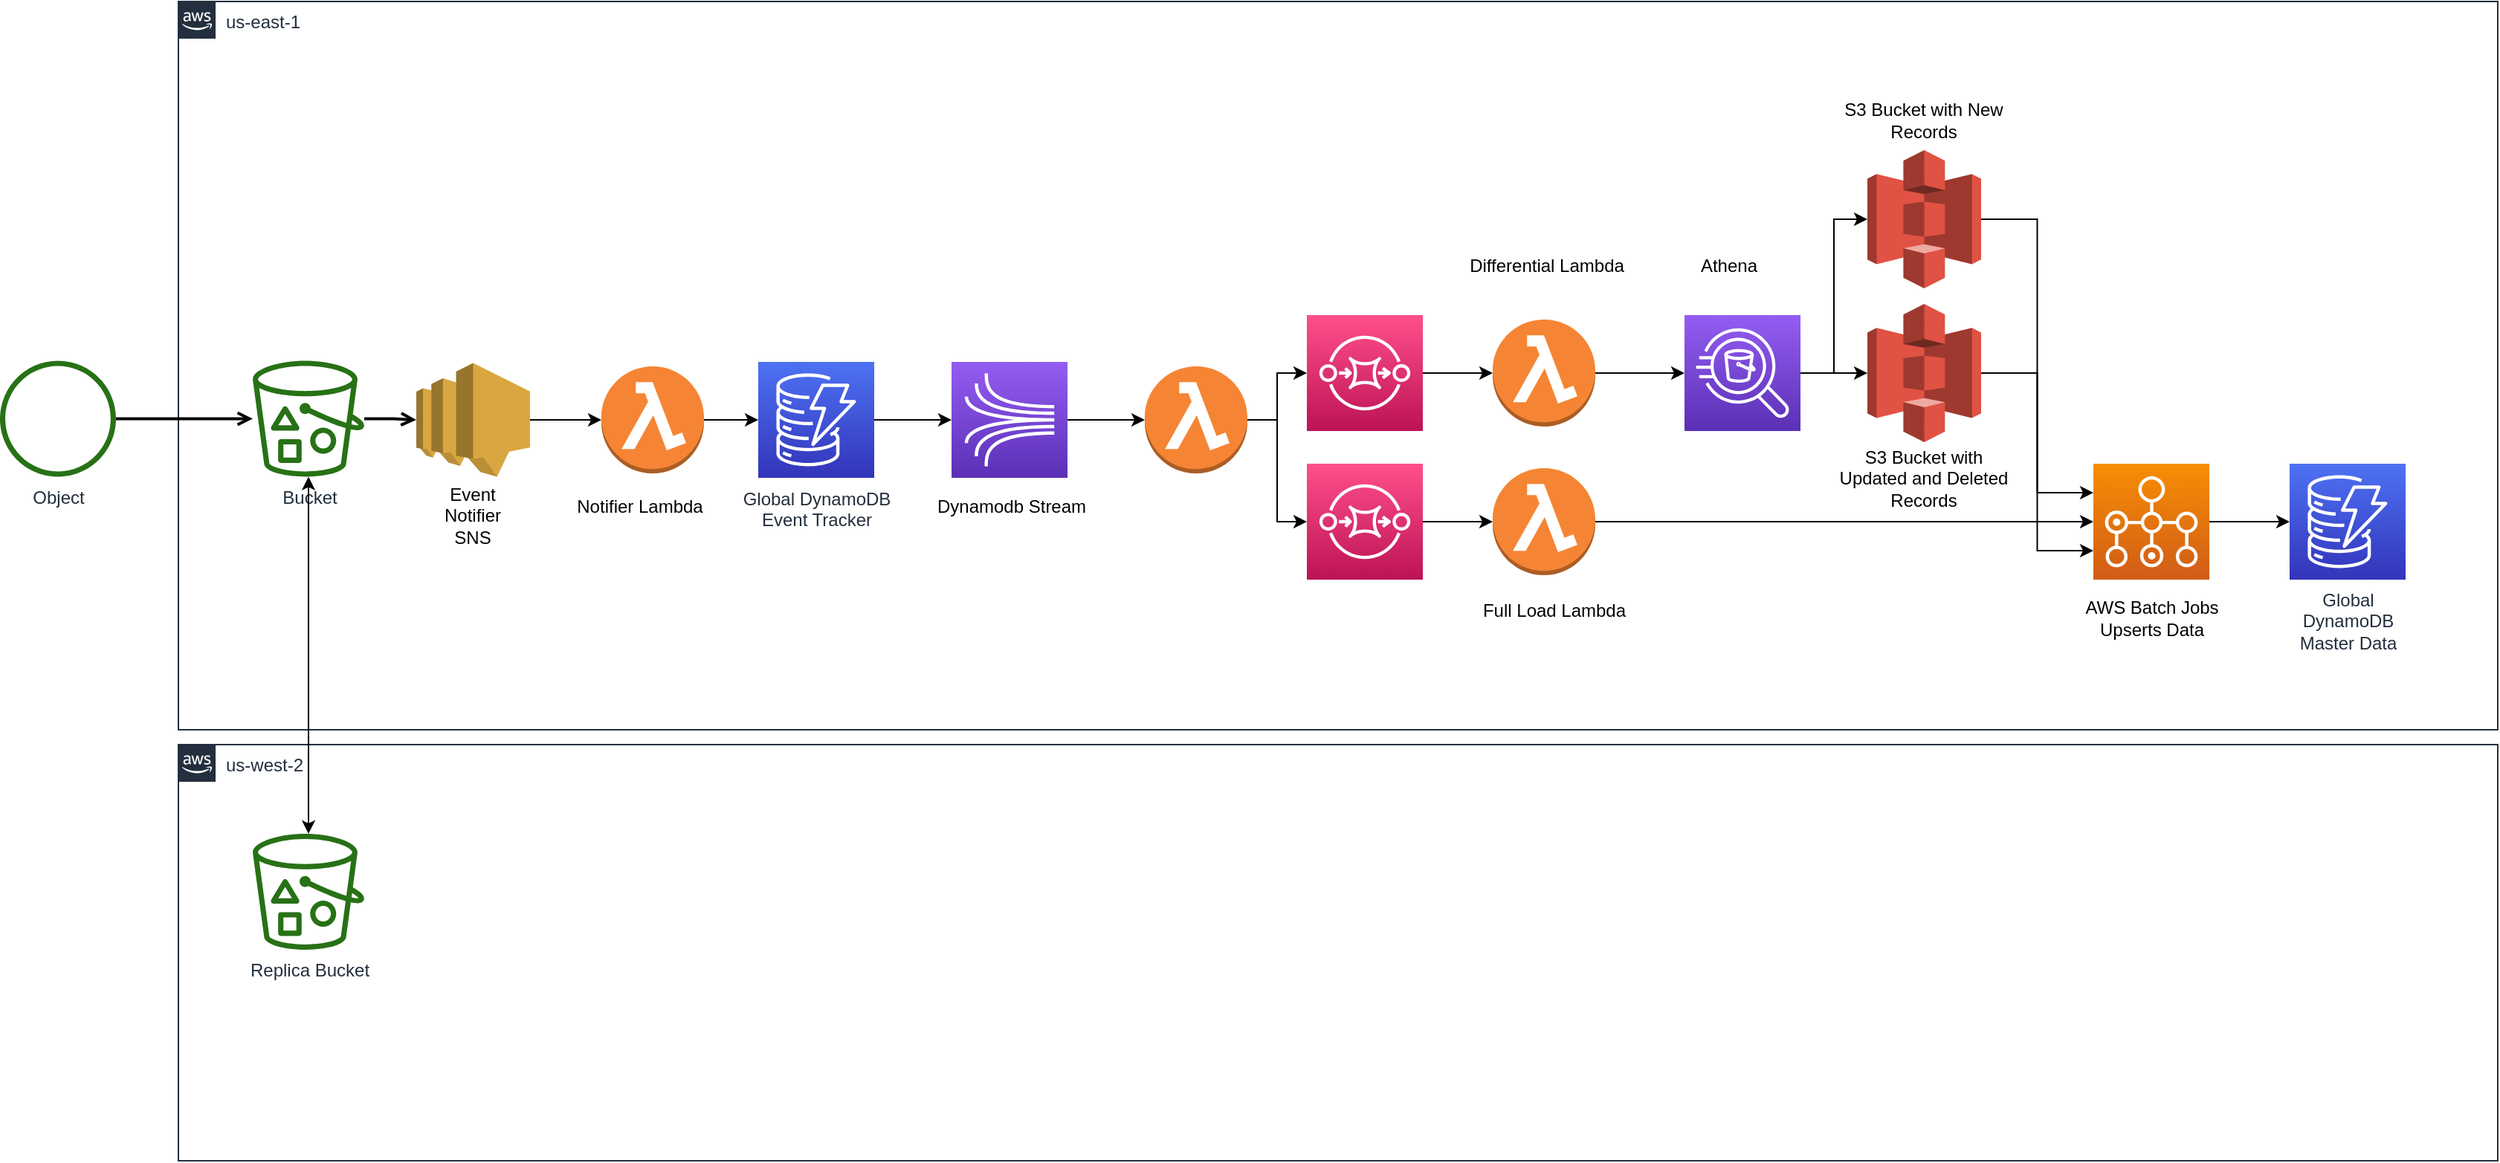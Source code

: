 <mxfile version="16.2.1" type="github">
  <diagram id="Ht1M8jgEwFfnCIfOTk4-" name="Page-1">
    <mxGraphModel dx="2670" dy="785" grid="1" gridSize="10" guides="1" tooltips="1" connect="1" arrows="1" fold="1" page="1" pageScale="1" pageWidth="1169" pageHeight="827" math="0" shadow="0">
      <root>
        <mxCell id="0" />
        <mxCell id="1" parent="0" />
        <mxCell id="UEzPUAAOIrF-is8g5C7q-74" value="us-east-1" style="points=[[0,0],[0.25,0],[0.5,0],[0.75,0],[1,0],[1,0.25],[1,0.5],[1,0.75],[1,1],[0.75,1],[0.5,1],[0.25,1],[0,1],[0,0.75],[0,0.5],[0,0.25]];outlineConnect=0;gradientColor=none;html=1;whiteSpace=wrap;fontSize=12;fontStyle=0;shape=mxgraph.aws4.group;grIcon=mxgraph.aws4.group_aws_cloud_alt;strokeColor=#232F3E;fillColor=none;verticalAlign=top;align=left;spacingLeft=30;fontColor=#232F3E;dashed=0;labelBackgroundColor=#ffffff;container=1;pointerEvents=0;collapsible=0;recursiveResize=0;" parent="1" vertex="1">
          <mxGeometry x="50" y="30" width="1560" height="490" as="geometry" />
        </mxCell>
        <mxCell id="qV9of6L8epfPVTj_8UCJ-4" value="" style="edgeStyle=orthogonalEdgeStyle;rounded=0;orthogonalLoop=1;jettySize=auto;html=1;entryX=0;entryY=0.5;entryDx=0;entryDy=0;entryPerimeter=0;" edge="1" parent="UEzPUAAOIrF-is8g5C7q-74" source="qV9of6L8epfPVTj_8UCJ-1" target="qV9of6L8epfPVTj_8UCJ-44">
          <mxGeometry relative="1" as="geometry" />
        </mxCell>
        <mxCell id="qV9of6L8epfPVTj_8UCJ-1" value="" style="outlineConnect=0;dashed=0;verticalLabelPosition=bottom;verticalAlign=top;align=center;html=1;shape=mxgraph.aws3.sns;fillColor=#D9A741;gradientColor=none;" vertex="1" parent="UEzPUAAOIrF-is8g5C7q-74">
          <mxGeometry x="160" y="243.25" width="76.5" height="76.5" as="geometry" />
        </mxCell>
        <mxCell id="qV9of6L8epfPVTj_8UCJ-10" style="edgeStyle=orthogonalEdgeStyle;rounded=0;orthogonalLoop=1;jettySize=auto;html=1;" edge="1" parent="UEzPUAAOIrF-is8g5C7q-74" source="qV9of6L8epfPVTj_8UCJ-3" target="qV9of6L8epfPVTj_8UCJ-7">
          <mxGeometry relative="1" as="geometry" />
        </mxCell>
        <mxCell id="qV9of6L8epfPVTj_8UCJ-11" style="edgeStyle=orthogonalEdgeStyle;rounded=0;orthogonalLoop=1;jettySize=auto;html=1;" edge="1" parent="UEzPUAAOIrF-is8g5C7q-74" source="qV9of6L8epfPVTj_8UCJ-3" target="qV9of6L8epfPVTj_8UCJ-9">
          <mxGeometry relative="1" as="geometry" />
        </mxCell>
        <mxCell id="qV9of6L8epfPVTj_8UCJ-3" value="" style="outlineConnect=0;dashed=0;verticalLabelPosition=bottom;verticalAlign=top;align=center;html=1;shape=mxgraph.aws3.lambda_function;fillColor=#F58534;gradientColor=none;" vertex="1" parent="UEzPUAAOIrF-is8g5C7q-74">
          <mxGeometry x="650" y="245.5" width="69" height="72" as="geometry" />
        </mxCell>
        <mxCell id="qV9of6L8epfPVTj_8UCJ-48" value="" style="edgeStyle=orthogonalEdgeStyle;rounded=0;orthogonalLoop=1;jettySize=auto;html=1;" edge="1" parent="UEzPUAAOIrF-is8g5C7q-74" source="UEzPUAAOIrF-is8g5C7q-87" target="qV9of6L8epfPVTj_8UCJ-46">
          <mxGeometry relative="1" as="geometry" />
        </mxCell>
        <mxCell id="UEzPUAAOIrF-is8g5C7q-87" value="Global DynamoDB&lt;br&gt;Event Tracker" style="outlineConnect=0;fontColor=#232F3E;gradientColor=#4D72F3;gradientDirection=north;fillColor=#3334B9;strokeColor=#ffffff;dashed=0;verticalLabelPosition=bottom;verticalAlign=top;align=center;html=1;fontSize=12;fontStyle=0;aspect=fixed;shape=mxgraph.aws4.resourceIcon;resIcon=mxgraph.aws4.dynamodb;labelBackgroundColor=#ffffff;" parent="UEzPUAAOIrF-is8g5C7q-74" vertex="1">
          <mxGeometry x="390" y="242.5" width="78" height="78" as="geometry" />
        </mxCell>
        <mxCell id="qV9of6L8epfPVTj_8UCJ-6" value="Event Notifier SNS" style="text;html=1;strokeColor=none;fillColor=none;align=center;verticalAlign=middle;whiteSpace=wrap;rounded=0;" vertex="1" parent="UEzPUAAOIrF-is8g5C7q-74">
          <mxGeometry x="168" y="331" width="60" height="30" as="geometry" />
        </mxCell>
        <mxCell id="qV9of6L8epfPVTj_8UCJ-13" value="" style="edgeStyle=orthogonalEdgeStyle;rounded=0;orthogonalLoop=1;jettySize=auto;html=1;" edge="1" parent="UEzPUAAOIrF-is8g5C7q-74" source="qV9of6L8epfPVTj_8UCJ-7" target="qV9of6L8epfPVTj_8UCJ-12">
          <mxGeometry relative="1" as="geometry" />
        </mxCell>
        <mxCell id="qV9of6L8epfPVTj_8UCJ-7" value="" style="sketch=0;points=[[0,0,0],[0.25,0,0],[0.5,0,0],[0.75,0,0],[1,0,0],[0,1,0],[0.25,1,0],[0.5,1,0],[0.75,1,0],[1,1,0],[0,0.25,0],[0,0.5,0],[0,0.75,0],[1,0.25,0],[1,0.5,0],[1,0.75,0]];outlineConnect=0;fontColor=#232F3E;gradientColor=#FF4F8B;gradientDirection=north;fillColor=#BC1356;strokeColor=#ffffff;dashed=0;verticalLabelPosition=bottom;verticalAlign=top;align=center;html=1;fontSize=12;fontStyle=0;aspect=fixed;shape=mxgraph.aws4.resourceIcon;resIcon=mxgraph.aws4.sqs;" vertex="1" parent="UEzPUAAOIrF-is8g5C7q-74">
          <mxGeometry x="759" y="211" width="78" height="78" as="geometry" />
        </mxCell>
        <mxCell id="qV9of6L8epfPVTj_8UCJ-15" value="" style="edgeStyle=orthogonalEdgeStyle;rounded=0;orthogonalLoop=1;jettySize=auto;html=1;" edge="1" parent="UEzPUAAOIrF-is8g5C7q-74" source="qV9of6L8epfPVTj_8UCJ-9" target="qV9of6L8epfPVTj_8UCJ-14">
          <mxGeometry relative="1" as="geometry" />
        </mxCell>
        <mxCell id="qV9of6L8epfPVTj_8UCJ-9" value="" style="sketch=0;points=[[0,0,0],[0.25,0,0],[0.5,0,0],[0.75,0,0],[1,0,0],[0,1,0],[0.25,1,0],[0.5,1,0],[0.75,1,0],[1,1,0],[0,0.25,0],[0,0.5,0],[0,0.75,0],[1,0.25,0],[1,0.5,0],[1,0.75,0]];outlineConnect=0;fontColor=#232F3E;gradientColor=#FF4F8B;gradientDirection=north;fillColor=#BC1356;strokeColor=#ffffff;dashed=0;verticalLabelPosition=bottom;verticalAlign=top;align=center;html=1;fontSize=12;fontStyle=0;aspect=fixed;shape=mxgraph.aws4.resourceIcon;resIcon=mxgraph.aws4.sqs;" vertex="1" parent="UEzPUAAOIrF-is8g5C7q-74">
          <mxGeometry x="759" y="311" width="78" height="78" as="geometry" />
        </mxCell>
        <mxCell id="qV9of6L8epfPVTj_8UCJ-12" value="" style="outlineConnect=0;dashed=0;verticalLabelPosition=bottom;verticalAlign=top;align=center;html=1;shape=mxgraph.aws3.lambda_function;fillColor=#F58534;gradientColor=none;" vertex="1" parent="UEzPUAAOIrF-is8g5C7q-74">
          <mxGeometry x="884" y="214" width="69" height="72" as="geometry" />
        </mxCell>
        <mxCell id="qV9of6L8epfPVTj_8UCJ-14" value="" style="outlineConnect=0;dashed=0;verticalLabelPosition=bottom;verticalAlign=top;align=center;html=1;shape=mxgraph.aws3.lambda_function;fillColor=#F58534;gradientColor=none;" vertex="1" parent="UEzPUAAOIrF-is8g5C7q-74">
          <mxGeometry x="884" y="314" width="69" height="72" as="geometry" />
        </mxCell>
        <mxCell id="qV9of6L8epfPVTj_8UCJ-36" style="edgeStyle=orthogonalEdgeStyle;rounded=0;orthogonalLoop=1;jettySize=auto;html=1;" edge="1" parent="UEzPUAAOIrF-is8g5C7q-74" source="qV9of6L8epfPVTj_8UCJ-17" target="qV9of6L8epfPVTj_8UCJ-35">
          <mxGeometry relative="1" as="geometry" />
        </mxCell>
        <mxCell id="qV9of6L8epfPVTj_8UCJ-40" style="edgeStyle=orthogonalEdgeStyle;rounded=0;orthogonalLoop=1;jettySize=auto;html=1;entryX=0;entryY=0.5;entryDx=0;entryDy=0;entryPerimeter=0;" edge="1" parent="UEzPUAAOIrF-is8g5C7q-74" source="qV9of6L8epfPVTj_8UCJ-17" target="qV9of6L8epfPVTj_8UCJ-19">
          <mxGeometry relative="1" as="geometry" />
        </mxCell>
        <mxCell id="qV9of6L8epfPVTj_8UCJ-17" value="" style="sketch=0;points=[[0,0,0],[0.25,0,0],[0.5,0,0],[0.75,0,0],[1,0,0],[0,1,0],[0.25,1,0],[0.5,1,0],[0.75,1,0],[1,1,0],[0,0.25,0],[0,0.5,0],[0,0.75,0],[1,0.25,0],[1,0.5,0],[1,0.75,0]];outlineConnect=0;fontColor=#232F3E;gradientColor=#945DF2;gradientDirection=north;fillColor=#5A30B5;strokeColor=#ffffff;dashed=0;verticalLabelPosition=bottom;verticalAlign=top;align=center;html=1;fontSize=12;fontStyle=0;aspect=fixed;shape=mxgraph.aws4.resourceIcon;resIcon=mxgraph.aws4.athena;" vertex="1" parent="UEzPUAAOIrF-is8g5C7q-74">
          <mxGeometry x="1013" y="211" width="78" height="78" as="geometry" />
        </mxCell>
        <mxCell id="UEzPUAAOIrF-is8g5C7q-92" value="" style="edgeStyle=orthogonalEdgeStyle;rounded=0;orthogonalLoop=1;jettySize=auto;html=1;endArrow=open;endFill=0;strokeWidth=2;" parent="UEzPUAAOIrF-is8g5C7q-74" source="UEzPUAAOIrF-is8g5C7q-81" edge="1">
          <mxGeometry relative="1" as="geometry">
            <mxPoint x="712" y="488" as="targetPoint" />
          </mxGeometry>
        </mxCell>
        <mxCell id="qV9of6L8epfPVTj_8UCJ-18" value="" style="edgeStyle=orthogonalEdgeStyle;rounded=0;orthogonalLoop=1;jettySize=auto;html=1;" edge="1" parent="UEzPUAAOIrF-is8g5C7q-74" source="qV9of6L8epfPVTj_8UCJ-12" target="qV9of6L8epfPVTj_8UCJ-17">
          <mxGeometry relative="1" as="geometry" />
        </mxCell>
        <mxCell id="qV9of6L8epfPVTj_8UCJ-39" style="edgeStyle=orthogonalEdgeStyle;rounded=0;orthogonalLoop=1;jettySize=auto;html=1;entryX=0;entryY=0.75;entryDx=0;entryDy=0;entryPerimeter=0;" edge="1" parent="UEzPUAAOIrF-is8g5C7q-74" source="qV9of6L8epfPVTj_8UCJ-19" target="qV9of6L8epfPVTj_8UCJ-21">
          <mxGeometry relative="1" as="geometry" />
        </mxCell>
        <mxCell id="qV9of6L8epfPVTj_8UCJ-19" value="" style="outlineConnect=0;dashed=0;verticalLabelPosition=bottom;verticalAlign=top;align=center;html=1;shape=mxgraph.aws3.s3;fillColor=#E05243;gradientColor=none;" vertex="1" parent="UEzPUAAOIrF-is8g5C7q-74">
          <mxGeometry x="1136" y="100" width="76.5" height="93" as="geometry" />
        </mxCell>
        <mxCell id="UEzPUAAOIrF-is8g5C7q-77" value="Bucket" style="outlineConnect=0;fontColor=#232F3E;gradientColor=none;fillColor=#277116;strokeColor=none;dashed=0;verticalLabelPosition=bottom;verticalAlign=top;align=center;html=1;fontSize=12;fontStyle=0;aspect=fixed;pointerEvents=1;shape=mxgraph.aws4.bucket_with_objects;labelBackgroundColor=#ffffff;" parent="UEzPUAAOIrF-is8g5C7q-74" vertex="1">
          <mxGeometry x="50" y="241.75" width="75" height="78" as="geometry" />
        </mxCell>
        <mxCell id="UEzPUAAOIrF-is8g5C7q-89" value="" style="edgeStyle=orthogonalEdgeStyle;rounded=0;orthogonalLoop=1;jettySize=auto;html=1;endArrow=open;endFill=0;strokeWidth=2;" parent="UEzPUAAOIrF-is8g5C7q-74" source="UEzPUAAOIrF-is8g5C7q-77" target="qV9of6L8epfPVTj_8UCJ-1" edge="1">
          <mxGeometry relative="1" as="geometry">
            <Array as="points" />
          </mxGeometry>
        </mxCell>
        <mxCell id="qV9of6L8epfPVTj_8UCJ-21" value="" style="sketch=0;points=[[0,0,0],[0.25,0,0],[0.5,0,0],[0.75,0,0],[1,0,0],[0,1,0],[0.25,1,0],[0.5,1,0],[0.75,1,0],[1,1,0],[0,0.25,0],[0,0.5,0],[0,0.75,0],[1,0.25,0],[1,0.5,0],[1,0.75,0]];outlineConnect=0;fontColor=#232F3E;gradientColor=#F78E04;gradientDirection=north;fillColor=#D05C17;strokeColor=#ffffff;dashed=0;verticalLabelPosition=bottom;verticalAlign=top;align=center;html=1;fontSize=12;fontStyle=0;aspect=fixed;shape=mxgraph.aws4.resourceIcon;resIcon=mxgraph.aws4.batch;" vertex="1" parent="UEzPUAAOIrF-is8g5C7q-74">
          <mxGeometry x="1288" y="311" width="78" height="78" as="geometry" />
        </mxCell>
        <mxCell id="qV9of6L8epfPVTj_8UCJ-22" value="" style="edgeStyle=orthogonalEdgeStyle;rounded=0;orthogonalLoop=1;jettySize=auto;html=1;" edge="1" parent="UEzPUAAOIrF-is8g5C7q-74" source="qV9of6L8epfPVTj_8UCJ-14" target="qV9of6L8epfPVTj_8UCJ-21">
          <mxGeometry relative="1" as="geometry" />
        </mxCell>
        <mxCell id="qV9of6L8epfPVTj_8UCJ-33" value="Athena" style="text;html=1;strokeColor=none;fillColor=none;align=center;verticalAlign=middle;whiteSpace=wrap;rounded=0;" vertex="1" parent="UEzPUAAOIrF-is8g5C7q-74">
          <mxGeometry x="1013" y="163" width="60" height="30" as="geometry" />
        </mxCell>
        <mxCell id="qV9of6L8epfPVTj_8UCJ-43" style="edgeStyle=orthogonalEdgeStyle;rounded=0;orthogonalLoop=1;jettySize=auto;html=1;entryX=0;entryY=0.25;entryDx=0;entryDy=0;entryPerimeter=0;" edge="1" parent="UEzPUAAOIrF-is8g5C7q-74" source="qV9of6L8epfPVTj_8UCJ-35" target="qV9of6L8epfPVTj_8UCJ-21">
          <mxGeometry relative="1" as="geometry" />
        </mxCell>
        <mxCell id="qV9of6L8epfPVTj_8UCJ-35" value="" style="outlineConnect=0;dashed=0;verticalLabelPosition=bottom;verticalAlign=top;align=center;html=1;shape=mxgraph.aws3.s3;fillColor=#E05243;gradientColor=none;" vertex="1" parent="UEzPUAAOIrF-is8g5C7q-74">
          <mxGeometry x="1136" y="203.5" width="76.5" height="93" as="geometry" />
        </mxCell>
        <mxCell id="qV9of6L8epfPVTj_8UCJ-34" value="S3 Bucket with New Records&lt;br&gt;" style="text;html=1;strokeColor=none;fillColor=none;align=center;verticalAlign=middle;whiteSpace=wrap;rounded=0;" vertex="1" parent="UEzPUAAOIrF-is8g5C7q-74">
          <mxGeometry x="1109.25" y="70" width="130" height="20" as="geometry" />
        </mxCell>
        <mxCell id="qV9of6L8epfPVTj_8UCJ-37" value="S3 Bucket with Updated and&amp;nbsp;Deleted Records" style="text;html=1;strokeColor=none;fillColor=none;align=center;verticalAlign=middle;whiteSpace=wrap;rounded=0;" vertex="1" parent="UEzPUAAOIrF-is8g5C7q-74">
          <mxGeometry x="1109.25" y="311" width="130" height="20" as="geometry" />
        </mxCell>
        <mxCell id="qV9of6L8epfPVTj_8UCJ-23" value="Global&lt;br&gt;DynamoDB&lt;br&gt;Master Data" style="outlineConnect=0;fontColor=#232F3E;gradientColor=#4D72F3;gradientDirection=north;fillColor=#3334B9;strokeColor=#ffffff;dashed=0;verticalLabelPosition=bottom;verticalAlign=top;align=center;html=1;fontSize=12;fontStyle=0;aspect=fixed;shape=mxgraph.aws4.resourceIcon;resIcon=mxgraph.aws4.dynamodb;labelBackgroundColor=#ffffff;" vertex="1" parent="UEzPUAAOIrF-is8g5C7q-74">
          <mxGeometry x="1420" y="311" width="78" height="78" as="geometry" />
        </mxCell>
        <mxCell id="qV9of6L8epfPVTj_8UCJ-28" value="" style="edgeStyle=orthogonalEdgeStyle;rounded=0;orthogonalLoop=1;jettySize=auto;html=1;" edge="1" parent="UEzPUAAOIrF-is8g5C7q-74" source="qV9of6L8epfPVTj_8UCJ-21" target="qV9of6L8epfPVTj_8UCJ-23">
          <mxGeometry relative="1" as="geometry" />
        </mxCell>
        <mxCell id="qV9of6L8epfPVTj_8UCJ-45" value="" style="edgeStyle=orthogonalEdgeStyle;rounded=0;orthogonalLoop=1;jettySize=auto;html=1;" edge="1" parent="UEzPUAAOIrF-is8g5C7q-74" source="qV9of6L8epfPVTj_8UCJ-44" target="UEzPUAAOIrF-is8g5C7q-87">
          <mxGeometry relative="1" as="geometry" />
        </mxCell>
        <mxCell id="qV9of6L8epfPVTj_8UCJ-44" value="" style="outlineConnect=0;dashed=0;verticalLabelPosition=bottom;verticalAlign=top;align=center;html=1;shape=mxgraph.aws3.lambda_function;fillColor=#F58534;gradientColor=none;" vertex="1" parent="UEzPUAAOIrF-is8g5C7q-74">
          <mxGeometry x="284.5" y="245.5" width="69" height="72" as="geometry" />
        </mxCell>
        <mxCell id="qV9of6L8epfPVTj_8UCJ-49" value="" style="edgeStyle=orthogonalEdgeStyle;rounded=0;orthogonalLoop=1;jettySize=auto;html=1;" edge="1" parent="UEzPUAAOIrF-is8g5C7q-74" source="qV9of6L8epfPVTj_8UCJ-46" target="qV9of6L8epfPVTj_8UCJ-3">
          <mxGeometry relative="1" as="geometry" />
        </mxCell>
        <mxCell id="qV9of6L8epfPVTj_8UCJ-46" value="" style="sketch=0;points=[[0,0,0],[0.25,0,0],[0.5,0,0],[0.75,0,0],[1,0,0],[0,1,0],[0.25,1,0],[0.5,1,0],[0.75,1,0],[1,1,0],[0,0.25,0],[0,0.5,0],[0,0.75,0],[1,0.25,0],[1,0.5,0],[1,0.75,0]];outlineConnect=0;fontColor=#232F3E;gradientColor=#945DF2;gradientDirection=north;fillColor=#5A30B5;strokeColor=#ffffff;dashed=0;verticalLabelPosition=bottom;verticalAlign=top;align=center;html=1;fontSize=12;fontStyle=0;aspect=fixed;shape=mxgraph.aws4.resourceIcon;resIcon=mxgraph.aws4.kinesis;" vertex="1" parent="UEzPUAAOIrF-is8g5C7q-74">
          <mxGeometry x="520" y="242.5" width="78" height="78" as="geometry" />
        </mxCell>
        <mxCell id="qV9of6L8epfPVTj_8UCJ-52" value="AWS Batch Jobs&lt;br&gt;Upserts Data" style="text;html=1;align=center;verticalAlign=middle;resizable=0;points=[];autosize=1;strokeColor=none;fillColor=none;" vertex="1" parent="UEzPUAAOIrF-is8g5C7q-74">
          <mxGeometry x="1272" y="400" width="110" height="30" as="geometry" />
        </mxCell>
        <mxCell id="qV9of6L8epfPVTj_8UCJ-54" value="Full Load Lambda" style="text;html=1;align=center;verticalAlign=middle;resizable=0;points=[];autosize=1;strokeColor=none;fillColor=none;" vertex="1" parent="UEzPUAAOIrF-is8g5C7q-74">
          <mxGeometry x="870" y="400" width="110" height="20" as="geometry" />
        </mxCell>
        <mxCell id="qV9of6L8epfPVTj_8UCJ-53" value="Differential Lambda" style="text;html=1;align=center;verticalAlign=middle;resizable=0;points=[];autosize=1;strokeColor=none;fillColor=none;" vertex="1" parent="UEzPUAAOIrF-is8g5C7q-74">
          <mxGeometry x="860" y="168" width="120" height="20" as="geometry" />
        </mxCell>
        <mxCell id="UEzPUAAOIrF-is8g5C7q-75" value="us-west-2" style="points=[[0,0],[0.25,0],[0.5,0],[0.75,0],[1,0],[1,0.25],[1,0.5],[1,0.75],[1,1],[0.75,1],[0.5,1],[0.25,1],[0,1],[0,0.75],[0,0.5],[0,0.25]];outlineConnect=0;gradientColor=none;html=1;whiteSpace=wrap;fontSize=12;fontStyle=0;shape=mxgraph.aws4.group;grIcon=mxgraph.aws4.group_aws_cloud_alt;strokeColor=#232F3E;fillColor=none;verticalAlign=top;align=left;spacingLeft=30;fontColor=#232F3E;dashed=0;labelBackgroundColor=#ffffff;container=1;pointerEvents=0;collapsible=0;recursiveResize=0;" parent="1" vertex="1">
          <mxGeometry x="50" y="530" width="1560" height="280" as="geometry" />
        </mxCell>
        <mxCell id="qV9of6L8epfPVTj_8UCJ-25" value="Replica Bucket" style="outlineConnect=0;fontColor=#232F3E;gradientColor=none;fillColor=#277116;strokeColor=none;dashed=0;verticalLabelPosition=bottom;verticalAlign=top;align=center;html=1;fontSize=12;fontStyle=0;aspect=fixed;pointerEvents=1;shape=mxgraph.aws4.bucket_with_objects;labelBackgroundColor=#ffffff;" vertex="1" parent="UEzPUAAOIrF-is8g5C7q-75">
          <mxGeometry x="50" y="60" width="75" height="78" as="geometry" />
        </mxCell>
        <mxCell id="UEzPUAAOIrF-is8g5C7q-88" value="" style="edgeStyle=orthogonalEdgeStyle;rounded=0;orthogonalLoop=1;jettySize=auto;html=1;endArrow=open;endFill=0;strokeWidth=2;" parent="1" source="UEzPUAAOIrF-is8g5C7q-76" target="UEzPUAAOIrF-is8g5C7q-77" edge="1">
          <mxGeometry relative="1" as="geometry" />
        </mxCell>
        <mxCell id="UEzPUAAOIrF-is8g5C7q-101" value="" style="edgeStyle=orthogonalEdgeStyle;rounded=0;orthogonalLoop=1;jettySize=auto;html=1;endArrow=open;endFill=0;strokeWidth=2;" parent="1" source="UEzPUAAOIrF-is8g5C7q-84" edge="1">
          <mxGeometry relative="1" as="geometry">
            <mxPoint x="958" y="349" as="targetPoint" />
          </mxGeometry>
        </mxCell>
        <mxCell id="UEzPUAAOIrF-is8g5C7q-76" value="Object" style="outlineConnect=0;fontColor=#232F3E;gradientColor=none;fillColor=#277116;strokeColor=none;dashed=0;verticalLabelPosition=bottom;verticalAlign=top;align=center;html=1;fontSize=12;fontStyle=0;aspect=fixed;pointerEvents=1;shape=mxgraph.aws4.object;labelBackgroundColor=#ffffff;" parent="1" vertex="1">
          <mxGeometry x="-70" y="271.75" width="78" height="78" as="geometry" />
        </mxCell>
        <mxCell id="qV9of6L8epfPVTj_8UCJ-26" value="" style="endArrow=classic;startArrow=classic;html=1;rounded=0;" edge="1" parent="1" source="qV9of6L8epfPVTj_8UCJ-25" target="UEzPUAAOIrF-is8g5C7q-77">
          <mxGeometry width="50" height="50" relative="1" as="geometry">
            <mxPoint x="120" y="421" as="sourcePoint" />
            <mxPoint x="170" y="371" as="targetPoint" />
          </mxGeometry>
        </mxCell>
        <mxCell id="qV9of6L8epfPVTj_8UCJ-50" value="Dynamodb Stream" style="text;html=1;align=center;verticalAlign=middle;resizable=0;points=[];autosize=1;strokeColor=none;fillColor=none;" vertex="1" parent="1">
          <mxGeometry x="550" y="360" width="120" height="20" as="geometry" />
        </mxCell>
        <mxCell id="qV9of6L8epfPVTj_8UCJ-51" value="Notifier Lambda" style="text;html=1;align=center;verticalAlign=middle;resizable=0;points=[];autosize=1;strokeColor=none;fillColor=none;" vertex="1" parent="1">
          <mxGeometry x="310" y="360" width="100" height="20" as="geometry" />
        </mxCell>
      </root>
    </mxGraphModel>
  </diagram>
</mxfile>
